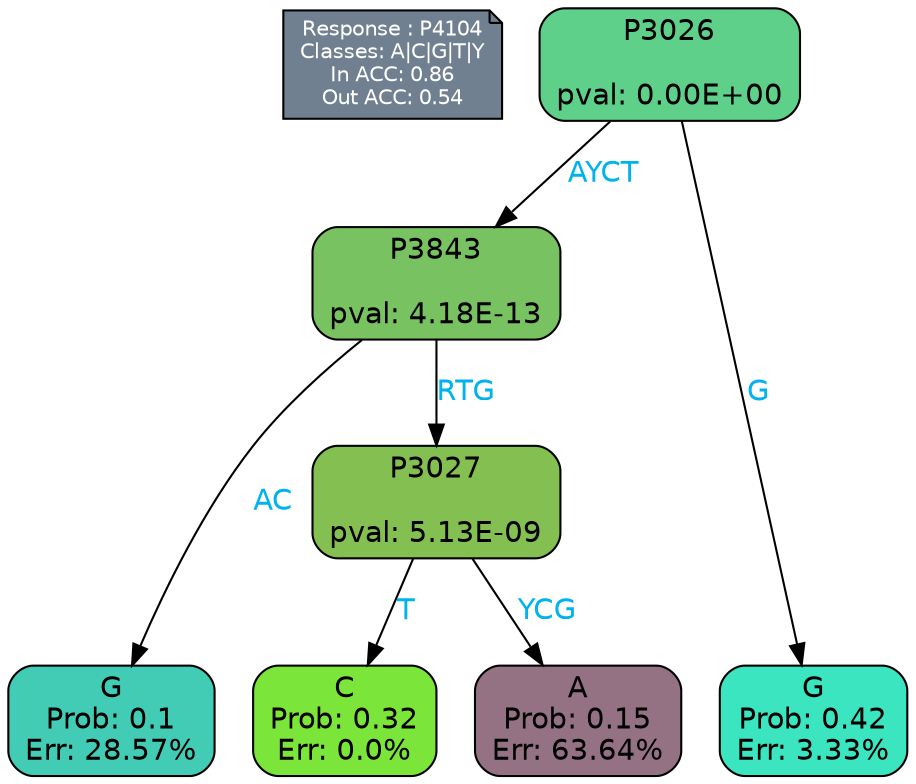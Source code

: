 digraph Tree {
node [shape=box, style="filled, rounded", color="black", fontname=helvetica] ;
graph [ranksep=equally, splines=polylines, bgcolor=transparent, dpi=600] ;
edge [fontname=helvetica] ;
LEGEND [label="Response : P4104
Classes: A|C|G|T|Y
In ACC: 0.86
Out ACC: 0.54
",shape=note,align=left,style=filled,fillcolor="slategray",fontcolor="white",fontsize=10];1 [label="P3026

pval: 0.00E+00", fillcolor="#5ed08a"] ;
2 [label="P3843

pval: 4.18E-13", fillcolor="#78c262"] ;
3 [label="G
Prob: 0.1
Err: 28.57%", fillcolor="#42ccb5"] ;
4 [label="P3027

pval: 5.13E-09", fillcolor="#83bf51"] ;
5 [label="C
Prob: 0.32
Err: 0.0%", fillcolor="#7be539"] ;
6 [label="A
Prob: 0.15
Err: 63.64%", fillcolor="#947283"] ;
7 [label="G
Prob: 0.42
Err: 3.33%", fillcolor="#3be5c0"] ;
1 -> 2 [label="AYCT",fontcolor=deepskyblue2] ;
1 -> 7 [label="G",fontcolor=deepskyblue2] ;
2 -> 3 [label="AC",fontcolor=deepskyblue2] ;
2 -> 4 [label="RTG",fontcolor=deepskyblue2] ;
4 -> 5 [label="T",fontcolor=deepskyblue2] ;
4 -> 6 [label="YCG",fontcolor=deepskyblue2] ;
{rank = same; 3;5;6;7;}{rank = same; LEGEND;1;}}